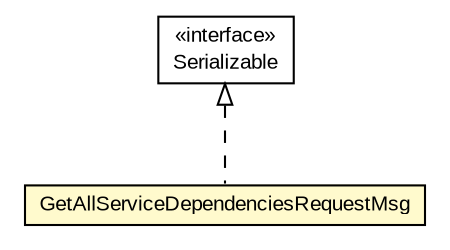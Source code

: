 #!/usr/local/bin/dot
#
# Class diagram 
# Generated by UMLGraph version R5_6-24-gf6e263 (http://www.umlgraph.org/)
#

digraph G {
	edge [fontname="arial",fontsize=10,labelfontname="arial",labelfontsize=10];
	node [fontname="arial",fontsize=10,shape=plaintext];
	nodesep=0.25;
	ranksep=0.5;
	// org.miloss.fgsms.services.interfaces.dataaccessservice.GetAllServiceDependenciesRequestMsg
	c127920 [label=<<table title="org.miloss.fgsms.services.interfaces.dataaccessservice.GetAllServiceDependenciesRequestMsg" border="0" cellborder="1" cellspacing="0" cellpadding="2" port="p" bgcolor="lemonChiffon" href="./GetAllServiceDependenciesRequestMsg.html">
		<tr><td><table border="0" cellspacing="0" cellpadding="1">
<tr><td align="center" balign="center"> GetAllServiceDependenciesRequestMsg </td></tr>
		</table></td></tr>
		</table>>, URL="./GetAllServiceDependenciesRequestMsg.html", fontname="arial", fontcolor="black", fontsize=10.0];
	//org.miloss.fgsms.services.interfaces.dataaccessservice.GetAllServiceDependenciesRequestMsg implements java.io.Serializable
	c128369:p -> c127920:p [dir=back,arrowtail=empty,style=dashed];
	// java.io.Serializable
	c128369 [label=<<table title="java.io.Serializable" border="0" cellborder="1" cellspacing="0" cellpadding="2" port="p" href="http://java.sun.com/j2se/1.4.2/docs/api/java/io/Serializable.html">
		<tr><td><table border="0" cellspacing="0" cellpadding="1">
<tr><td align="center" balign="center"> &#171;interface&#187; </td></tr>
<tr><td align="center" balign="center"> Serializable </td></tr>
		</table></td></tr>
		</table>>, URL="http://java.sun.com/j2se/1.4.2/docs/api/java/io/Serializable.html", fontname="arial", fontcolor="black", fontsize=10.0];
}

